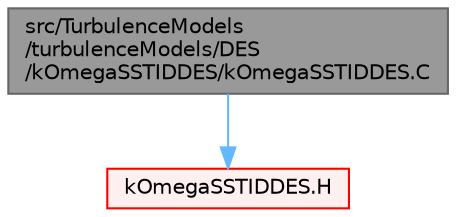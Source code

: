 digraph "src/TurbulenceModels/turbulenceModels/DES/kOmegaSSTIDDES/kOmegaSSTIDDES.C"
{
 // LATEX_PDF_SIZE
  bgcolor="transparent";
  edge [fontname=Helvetica,fontsize=10,labelfontname=Helvetica,labelfontsize=10];
  node [fontname=Helvetica,fontsize=10,shape=box,height=0.2,width=0.4];
  Node1 [id="Node000001",label="src/TurbulenceModels\l/turbulenceModels/DES\l/kOmegaSSTIDDES/kOmegaSSTIDDES.C",height=0.2,width=0.4,color="gray40", fillcolor="grey60", style="filled", fontcolor="black",tooltip=" "];
  Node1 -> Node2 [id="edge1_Node000001_Node000002",color="steelblue1",style="solid",tooltip=" "];
  Node2 [id="Node000002",label="kOmegaSSTIDDES.H",height=0.2,width=0.4,color="red", fillcolor="#FFF0F0", style="filled",URL="$kOmegaSSTIDDES_8H.html",tooltip=" "];
}
